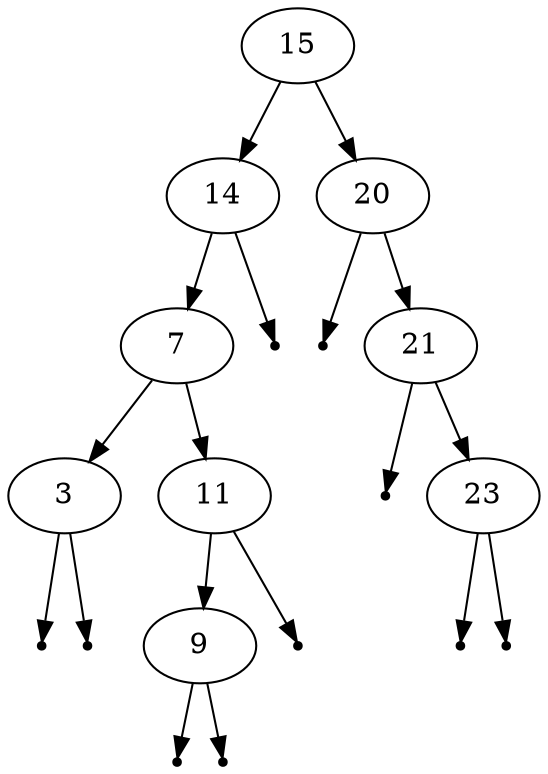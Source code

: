 digraph {
graph [ordering="out"];
15 -> 14;
14 -> 7;
7 -> 3;
null0[shape=point]
3 -> null0;
null1[shape=point]
3 -> null1;
7 -> 11;
11 -> 9;
null2[shape=point]
9 -> null2;
null3[shape=point]
9 -> null3;
null4[shape=point]
11 -> null4;
null5[shape=point]
14 -> null5;
15 -> 20;
null6[shape=point]
20 -> null6;
20 -> 21;
null7[shape=point]
21 -> null7;
21 -> 23;
null8[shape=point]
23 -> null8;
null9[shape=point]
23 -> null9;
}
